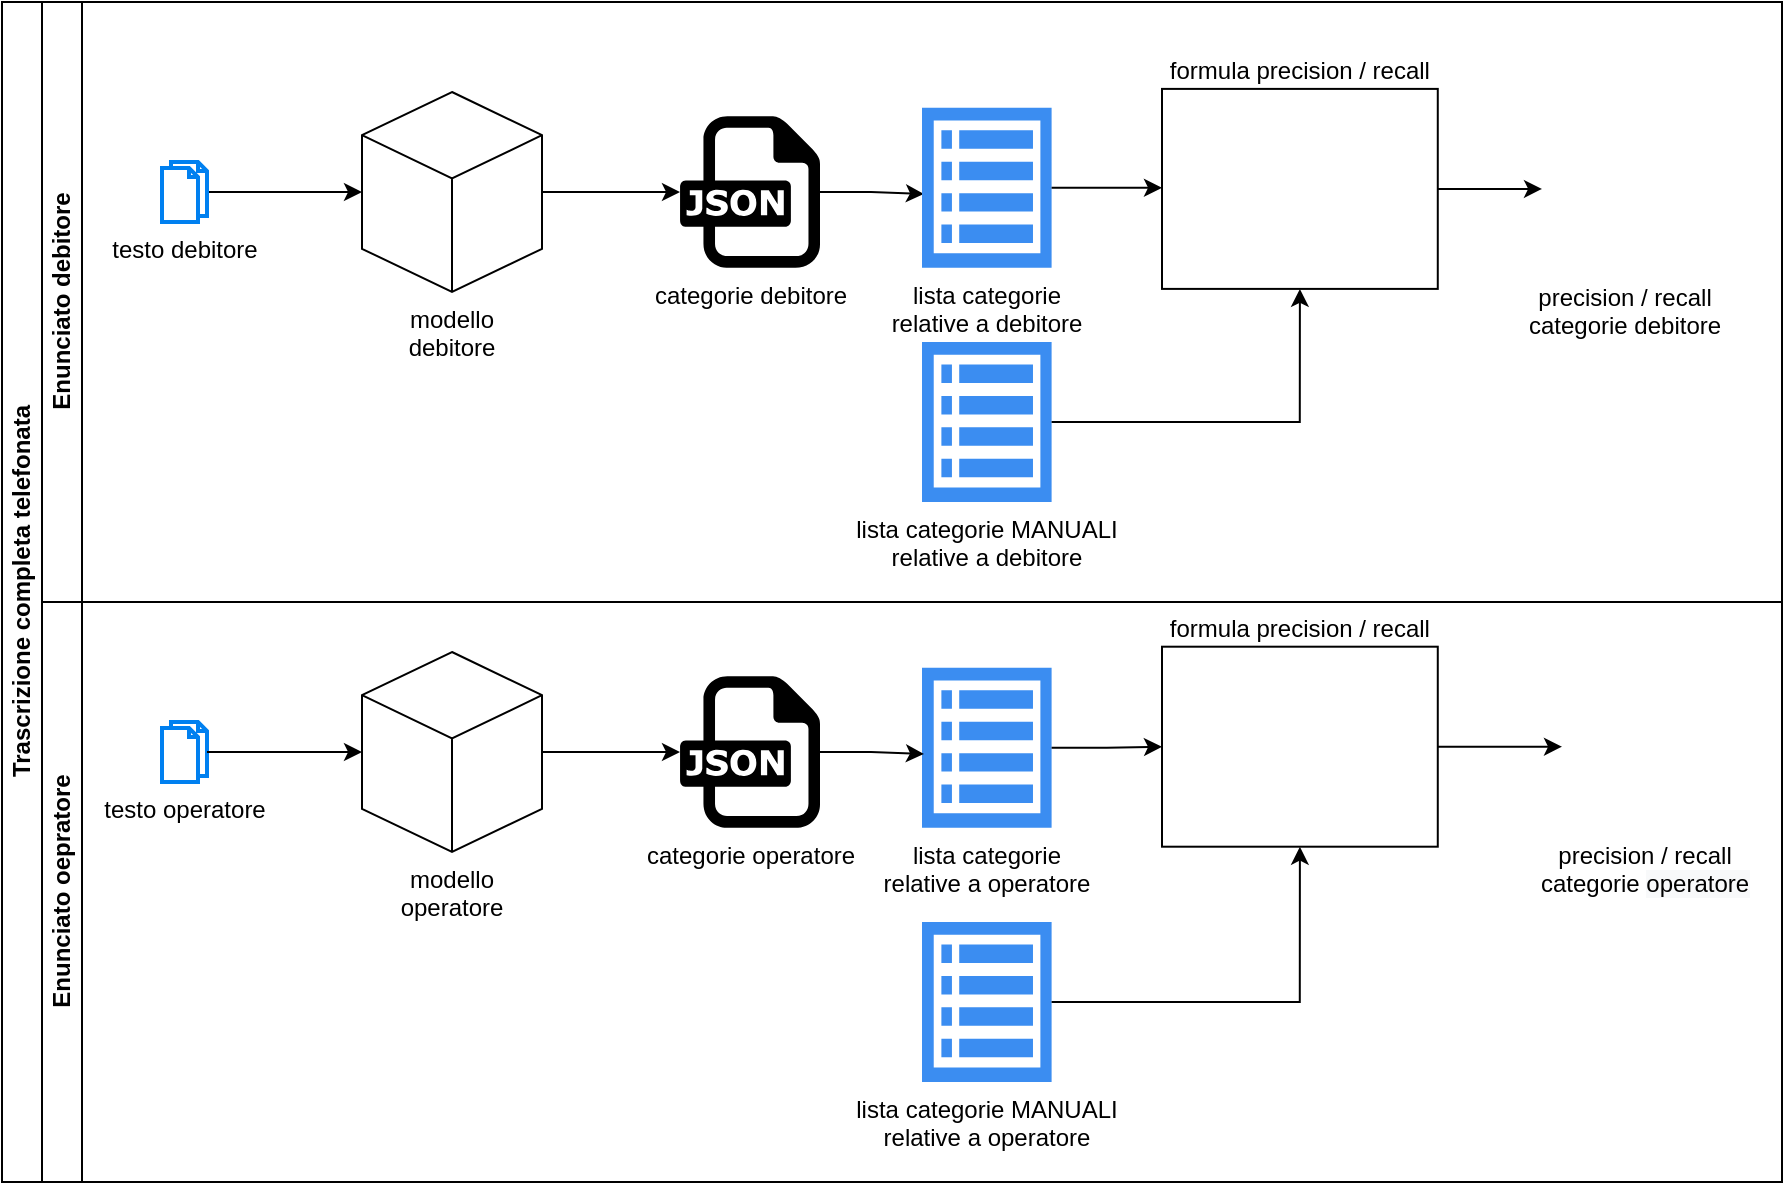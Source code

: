 <mxfile version="20.8.11" type="github">
  <diagram id="C5RBs43oDa-KdzZeNtuy" name="Page-1">
    <mxGraphModel dx="1434" dy="774" grid="1" gridSize="10" guides="1" tooltips="1" connect="1" arrows="1" fold="1" page="1" pageScale="1" pageWidth="827" pageHeight="1169" math="0" shadow="0">
      <root>
        <mxCell id="WIyWlLk6GJQsqaUBKTNV-0" />
        <mxCell id="WIyWlLk6GJQsqaUBKTNV-1" parent="WIyWlLk6GJQsqaUBKTNV-0" />
        <mxCell id="XQuHplglNApcFHOVQP9D-73" value="Trascrizione completa telefonata" style="swimlane;childLayout=stackLayout;resizeParent=1;resizeParentMax=0;horizontal=0;startSize=20;horizontalStack=0;html=1;" parent="WIyWlLk6GJQsqaUBKTNV-1" vertex="1">
          <mxGeometry x="30" y="230" width="890" height="590" as="geometry" />
        </mxCell>
        <mxCell id="XQuHplglNApcFHOVQP9D-74" value="Enunciato debitore" style="swimlane;startSize=20;horizontal=0;html=1;" parent="XQuHplglNApcFHOVQP9D-73" vertex="1">
          <mxGeometry x="20" width="870" height="300" as="geometry" />
        </mxCell>
        <mxCell id="XQuHplglNApcFHOVQP9D-81" style="edgeStyle=orthogonalEdgeStyle;rounded=0;orthogonalLoop=1;jettySize=auto;html=1;" parent="XQuHplglNApcFHOVQP9D-74" source="XQuHplglNApcFHOVQP9D-77" target="XQuHplglNApcFHOVQP9D-80" edge="1">
          <mxGeometry relative="1" as="geometry" />
        </mxCell>
        <mxCell id="XQuHplglNApcFHOVQP9D-77" value="modello debitore" style="html=1;whiteSpace=wrap;shape=isoCube2;backgroundOutline=1;isoAngle=15;spacingTop=0;labelPosition=center;verticalLabelPosition=bottom;align=center;verticalAlign=top;" parent="XQuHplglNApcFHOVQP9D-74" vertex="1">
          <mxGeometry x="160" y="45" width="90" height="100" as="geometry" />
        </mxCell>
        <mxCell id="XQuHplglNApcFHOVQP9D-79" style="edgeStyle=orthogonalEdgeStyle;rounded=0;orthogonalLoop=1;jettySize=auto;html=1;entryX=0;entryY=0.5;entryDx=0;entryDy=0;entryPerimeter=0;" parent="XQuHplglNApcFHOVQP9D-74" source="XQuHplglNApcFHOVQP9D-78" target="XQuHplglNApcFHOVQP9D-77" edge="1">
          <mxGeometry relative="1" as="geometry" />
        </mxCell>
        <mxCell id="XQuHplglNApcFHOVQP9D-78" value="testo debitore" style="html=1;verticalLabelPosition=bottom;align=center;labelBackgroundColor=#ffffff;verticalAlign=top;strokeWidth=2;strokeColor=#0080F0;shadow=0;dashed=0;shape=mxgraph.ios7.icons.documents;" parent="XQuHplglNApcFHOVQP9D-74" vertex="1">
          <mxGeometry x="60" y="80" width="22.5" height="30" as="geometry" />
        </mxCell>
        <mxCell id="XQuHplglNApcFHOVQP9D-104" style="edgeStyle=orthogonalEdgeStyle;rounded=0;orthogonalLoop=1;jettySize=auto;html=1;entryX=0.015;entryY=0.538;entryDx=0;entryDy=0;entryPerimeter=0;" parent="XQuHplglNApcFHOVQP9D-74" source="XQuHplglNApcFHOVQP9D-80" target="XQuHplglNApcFHOVQP9D-89" edge="1">
          <mxGeometry relative="1" as="geometry" />
        </mxCell>
        <mxCell id="XQuHplglNApcFHOVQP9D-80" value="categorie debitore" style="dashed=0;outlineConnect=0;html=1;align=center;labelPosition=center;verticalLabelPosition=bottom;verticalAlign=top;shape=mxgraph.weblogos.json" parent="XQuHplglNApcFHOVQP9D-74" vertex="1">
          <mxGeometry x="319" y="57.1" width="70" height="75.8" as="geometry" />
        </mxCell>
        <mxCell id="XQuHplglNApcFHOVQP9D-89" value="lista categorie &lt;br&gt;relative a debitore" style="sketch=0;html=1;aspect=fixed;strokeColor=none;shadow=0;align=center;verticalAlign=top;fillColor=#3B8DF1;shape=mxgraph.gcp2.view_list;labelPosition=center;verticalLabelPosition=bottom;" parent="XQuHplglNApcFHOVQP9D-74" vertex="1">
          <mxGeometry x="440" y="52.9" width="64.8" height="80" as="geometry" />
        </mxCell>
        <mxCell id="XQuHplglNApcFHOVQP9D-95" style="edgeStyle=orthogonalEdgeStyle;rounded=0;orthogonalLoop=1;jettySize=auto;html=1;" parent="XQuHplglNApcFHOVQP9D-74" source="XQuHplglNApcFHOVQP9D-89" edge="1">
          <mxGeometry relative="1" as="geometry">
            <mxPoint x="560" y="92.9" as="targetPoint" />
          </mxGeometry>
        </mxCell>
        <mxCell id="XQuHplglNApcFHOVQP9D-93" value="lista categorie MANUALI&lt;br&gt;relative a debitore" style="sketch=0;html=1;aspect=fixed;strokeColor=none;shadow=0;align=center;verticalAlign=top;fillColor=#3B8DF1;shape=mxgraph.gcp2.view_list;labelPosition=center;verticalLabelPosition=bottom;" parent="XQuHplglNApcFHOVQP9D-74" vertex="1">
          <mxGeometry x="440" y="170" width="64.8" height="80" as="geometry" />
        </mxCell>
        <mxCell id="XQuHplglNApcFHOVQP9D-92" style="edgeStyle=orthogonalEdgeStyle;rounded=0;orthogonalLoop=1;jettySize=auto;html=1;entryX=0.5;entryY=1;entryDx=0;entryDy=0;" parent="XQuHplglNApcFHOVQP9D-74" source="XQuHplglNApcFHOVQP9D-93" target="h_Pjg7v3YA9R5ozHN4wc-2" edge="1">
          <mxGeometry relative="1" as="geometry">
            <mxPoint x="592" y="124.9" as="targetPoint" />
          </mxGeometry>
        </mxCell>
        <mxCell id="XQuHplglNApcFHOVQP9D-105" value="precision / recall&lt;br&gt;categorie debitore" style="shape=image;html=1;verticalAlign=top;verticalLabelPosition=bottom;labelBackgroundColor=#ffffff;imageAspect=0;aspect=fixed;image=https://cdn4.iconfinder.com/data/icons/online-marketing-hand-drawn-vol-2/52/graph__information__online__bars__web__chart__pie-128.png" parent="XQuHplglNApcFHOVQP9D-74" vertex="1">
          <mxGeometry x="750" y="52.9" width="81.1" height="81.1" as="geometry" />
        </mxCell>
        <mxCell id="XQuHplglNApcFHOVQP9D-103" style="edgeStyle=orthogonalEdgeStyle;rounded=0;orthogonalLoop=1;jettySize=auto;html=1;entryX=0;entryY=0.5;entryDx=0;entryDy=0;startArrow=none;exitX=1;exitY=0.5;exitDx=0;exitDy=0;" parent="XQuHplglNApcFHOVQP9D-74" source="h_Pjg7v3YA9R5ozHN4wc-2" target="XQuHplglNApcFHOVQP9D-105" edge="1">
          <mxGeometry relative="1" as="geometry">
            <mxPoint x="920" y="74" as="targetPoint" />
            <mxPoint x="700" y="90" as="sourcePoint" />
          </mxGeometry>
        </mxCell>
        <mxCell id="h_Pjg7v3YA9R5ozHN4wc-2" value="formula precision / recall" style="shape=image;imageAspect=0;aspect=fixed;verticalLabelPosition=top;verticalAlign=bottom;image=https://i0.wp.com/neptune.ai/wp-content/uploads/2022/10/Recommender-Systems-ML-Metrics-vs-Business-Metrics_25-1.png?resize=623%2C263&amp;ssl=1;imageBorder=default;clipPath=inset(0% 59.33% 36.61% 3.67%);labelPosition=center;align=center;" vertex="1" parent="XQuHplglNApcFHOVQP9D-74">
          <mxGeometry x="560" y="43.45" width="137.89" height="100" as="geometry" />
        </mxCell>
        <mxCell id="XQuHplglNApcFHOVQP9D-75" value="Enunciato oepratore" style="swimlane;startSize=20;horizontal=0;html=1;" parent="XQuHplglNApcFHOVQP9D-73" vertex="1">
          <mxGeometry x="20" y="300" width="870" height="290" as="geometry" />
        </mxCell>
        <mxCell id="XQuHplglNApcFHOVQP9D-85" value="testo operatore" style="html=1;verticalLabelPosition=bottom;align=center;labelBackgroundColor=#ffffff;verticalAlign=top;strokeWidth=2;strokeColor=#0080F0;shadow=0;dashed=0;shape=mxgraph.ios7.icons.documents;" parent="XQuHplglNApcFHOVQP9D-75" vertex="1">
          <mxGeometry x="60" y="60" width="22.5" height="30" as="geometry" />
        </mxCell>
        <mxCell id="XQuHplglNApcFHOVQP9D-87" value="modello operatore" style="html=1;whiteSpace=wrap;shape=isoCube2;backgroundOutline=1;isoAngle=15;labelPosition=center;verticalLabelPosition=bottom;align=center;verticalAlign=top;" parent="XQuHplglNApcFHOVQP9D-75" vertex="1">
          <mxGeometry x="160" y="25" width="90" height="100" as="geometry" />
        </mxCell>
        <mxCell id="XQuHplglNApcFHOVQP9D-84" style="edgeStyle=orthogonalEdgeStyle;rounded=0;orthogonalLoop=1;jettySize=auto;html=1;entryX=0;entryY=0.5;entryDx=0;entryDy=0;entryPerimeter=0;" parent="XQuHplglNApcFHOVQP9D-75" source="XQuHplglNApcFHOVQP9D-85" target="XQuHplglNApcFHOVQP9D-87" edge="1">
          <mxGeometry relative="1" as="geometry" />
        </mxCell>
        <mxCell id="XQuHplglNApcFHOVQP9D-88" value="categorie operatore" style="dashed=0;outlineConnect=0;html=1;align=center;labelPosition=center;verticalLabelPosition=bottom;verticalAlign=top;shape=mxgraph.weblogos.json" parent="XQuHplglNApcFHOVQP9D-75" vertex="1">
          <mxGeometry x="319" y="37.1" width="70" height="75.8" as="geometry" />
        </mxCell>
        <mxCell id="XQuHplglNApcFHOVQP9D-86" style="edgeStyle=orthogonalEdgeStyle;rounded=0;orthogonalLoop=1;jettySize=auto;html=1;exitX=1;exitY=0.5;exitDx=0;exitDy=0;exitPerimeter=0;" parent="XQuHplglNApcFHOVQP9D-75" source="XQuHplglNApcFHOVQP9D-87" target="XQuHplglNApcFHOVQP9D-88" edge="1">
          <mxGeometry relative="1" as="geometry" />
        </mxCell>
        <mxCell id="XQuHplglNApcFHOVQP9D-107" value="lista categorie &lt;br&gt;relative a operatore" style="sketch=0;html=1;aspect=fixed;strokeColor=none;shadow=0;align=center;verticalAlign=top;fillColor=#3B8DF1;shape=mxgraph.gcp2.view_list;labelPosition=center;verticalLabelPosition=bottom;" parent="XQuHplglNApcFHOVQP9D-75" vertex="1">
          <mxGeometry x="440" y="32.9" width="64.8" height="80" as="geometry" />
        </mxCell>
        <mxCell id="XQuHplglNApcFHOVQP9D-109" style="edgeStyle=orthogonalEdgeStyle;rounded=0;orthogonalLoop=1;jettySize=auto;html=1;entryX=0;entryY=0.5;entryDx=0;entryDy=0;" parent="XQuHplglNApcFHOVQP9D-75" source="XQuHplglNApcFHOVQP9D-107" target="h_Pjg7v3YA9R5ozHN4wc-5" edge="1">
          <mxGeometry relative="1" as="geometry">
            <mxPoint x="560" y="72.9" as="targetPoint" />
          </mxGeometry>
        </mxCell>
        <mxCell id="XQuHplglNApcFHOVQP9D-110" value="lista categorie MANUALI&lt;br&gt;relative a operatore" style="sketch=0;html=1;aspect=fixed;strokeColor=none;shadow=0;align=center;verticalAlign=top;fillColor=#3B8DF1;shape=mxgraph.gcp2.view_list;labelPosition=center;verticalLabelPosition=bottom;" parent="XQuHplglNApcFHOVQP9D-75" vertex="1">
          <mxGeometry x="440" y="160.0" width="64.8" height="80" as="geometry" />
        </mxCell>
        <mxCell id="XQuHplglNApcFHOVQP9D-111" style="edgeStyle=orthogonalEdgeStyle;rounded=0;orthogonalLoop=1;jettySize=auto;html=1;entryX=0.5;entryY=1;entryDx=0;entryDy=0;" parent="XQuHplglNApcFHOVQP9D-75" source="XQuHplglNApcFHOVQP9D-110" target="h_Pjg7v3YA9R5ozHN4wc-5" edge="1">
          <mxGeometry relative="1" as="geometry">
            <mxPoint x="592" y="104.9" as="targetPoint" />
          </mxGeometry>
        </mxCell>
        <mxCell id="XQuHplglNApcFHOVQP9D-112" value="precision / recall&lt;br&gt;categorie&amp;nbsp;&lt;span style=&quot;background-color: rgb(248, 249, 250);&quot;&gt;operatore&lt;/span&gt;" style="shape=image;html=1;verticalAlign=top;verticalLabelPosition=bottom;labelBackgroundColor=#ffffff;imageAspect=0;aspect=fixed;image=https://cdn4.iconfinder.com/data/icons/online-marketing-hand-drawn-vol-2/52/graph__information__online__bars__web__chart__pie-128.png" parent="XQuHplglNApcFHOVQP9D-75" vertex="1">
          <mxGeometry x="760" y="31.8" width="81.1" height="81.1" as="geometry" />
        </mxCell>
        <mxCell id="XQuHplglNApcFHOVQP9D-113" style="edgeStyle=orthogonalEdgeStyle;rounded=0;orthogonalLoop=1;jettySize=auto;html=1;entryX=0;entryY=0.5;entryDx=0;entryDy=0;startArrow=none;exitX=1;exitY=0.5;exitDx=0;exitDy=0;" parent="XQuHplglNApcFHOVQP9D-75" source="h_Pjg7v3YA9R5ozHN4wc-5" target="XQuHplglNApcFHOVQP9D-112" edge="1">
          <mxGeometry relative="1" as="geometry">
            <mxPoint x="890" y="-178.9" as="targetPoint" />
            <mxPoint x="700" y="72" as="sourcePoint" />
          </mxGeometry>
        </mxCell>
        <mxCell id="XQuHplglNApcFHOVQP9D-106" style="edgeStyle=orthogonalEdgeStyle;rounded=0;orthogonalLoop=1;jettySize=auto;html=1;entryX=0.015;entryY=0.538;entryDx=0;entryDy=0;entryPerimeter=0;" parent="XQuHplglNApcFHOVQP9D-75" source="XQuHplglNApcFHOVQP9D-88" target="XQuHplglNApcFHOVQP9D-107" edge="1">
          <mxGeometry relative="1" as="geometry">
            <mxPoint x="420" y="72.1" as="sourcePoint" />
          </mxGeometry>
        </mxCell>
        <mxCell id="h_Pjg7v3YA9R5ozHN4wc-5" value="formula precision / recall" style="shape=image;imageAspect=0;aspect=fixed;verticalLabelPosition=top;verticalAlign=bottom;image=https://i0.wp.com/neptune.ai/wp-content/uploads/2022/10/Recommender-Systems-ML-Metrics-vs-Business-Metrics_25-1.png?resize=623%2C263&amp;ssl=1;imageBorder=default;clipPath=inset(0% 59.33% 36.61% 3.67%);labelPosition=center;align=center;" vertex="1" parent="XQuHplglNApcFHOVQP9D-75">
          <mxGeometry x="560" y="22.35" width="137.89" height="100" as="geometry" />
        </mxCell>
      </root>
    </mxGraphModel>
  </diagram>
</mxfile>
